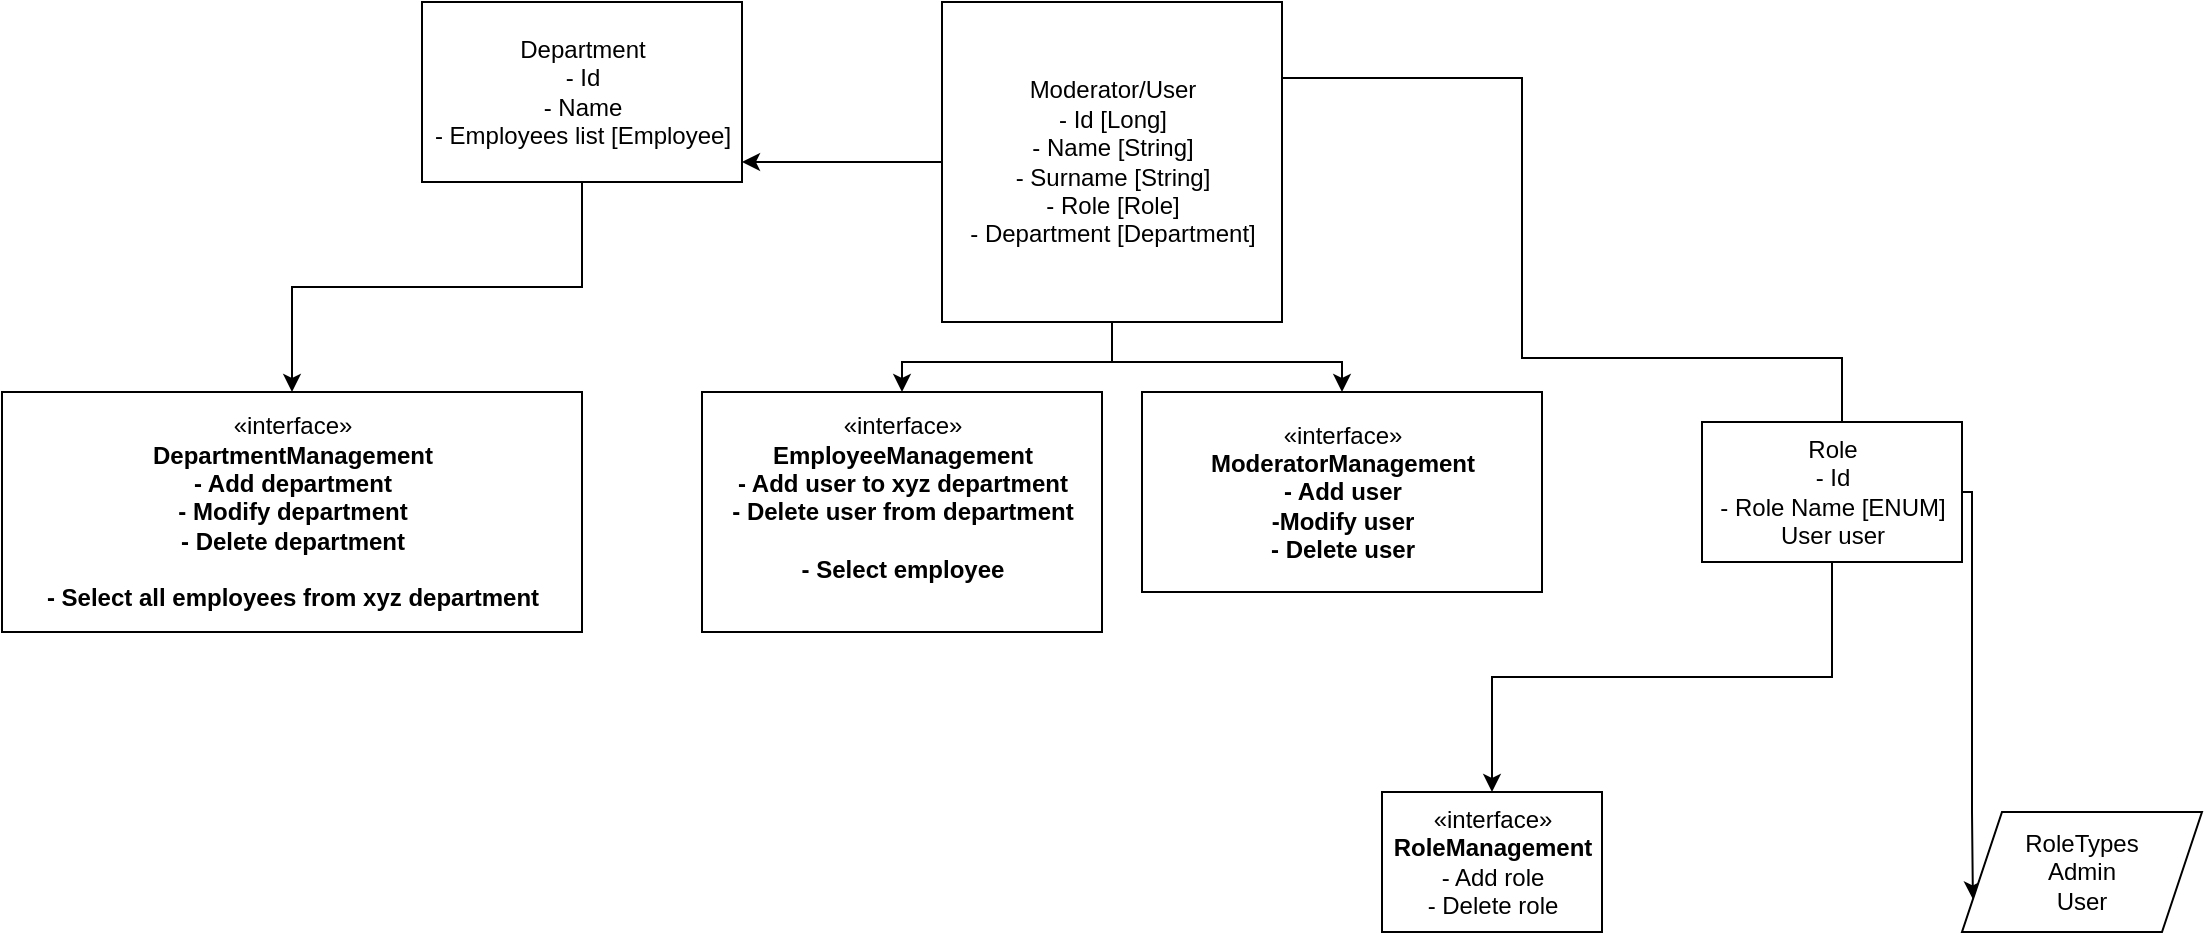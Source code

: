 <mxfile version="20.0.4" type="github">
  <diagram id="EJW0XWAwsS02BqIQmGmw" name="Page-1">
    <mxGraphModel dx="1185" dy="638" grid="1" gridSize="10" guides="1" tooltips="1" connect="1" arrows="1" fold="1" page="1" pageScale="1" pageWidth="850" pageHeight="1100" math="0" shadow="0">
      <root>
        <mxCell id="0" />
        <mxCell id="1" parent="0" />
        <mxCell id="zrfV_pOzWzv9Eb-I9XOB-12" style="edgeStyle=orthogonalEdgeStyle;rounded=0;orthogonalLoop=1;jettySize=auto;html=1;entryX=0;entryY=0.25;entryDx=0;entryDy=0;" parent="1" source="zrfV_pOzWzv9Eb-I9XOB-2" target="zrfV_pOzWzv9Eb-I9XOB-4" edge="1">
          <mxGeometry relative="1" as="geometry">
            <Array as="points">
              <mxPoint x="1150" y="183" />
              <mxPoint x="1150" y="323" />
              <mxPoint x="1310" y="323" />
              <mxPoint x="1310" y="372" />
            </Array>
          </mxGeometry>
        </mxCell>
        <mxCell id="zrfV_pOzWzv9Eb-I9XOB-19" style="edgeStyle=orthogonalEdgeStyle;rounded=0;orthogonalLoop=1;jettySize=auto;html=1;" parent="1" source="zrfV_pOzWzv9Eb-I9XOB-2" target="zrfV_pOzWzv9Eb-I9XOB-18" edge="1">
          <mxGeometry relative="1" as="geometry">
            <Array as="points">
              <mxPoint x="620" y="190" />
            </Array>
          </mxGeometry>
        </mxCell>
        <mxCell id="nUNrwBwxRmrl5PXfhUrE-2" style="edgeStyle=orthogonalEdgeStyle;rounded=0;orthogonalLoop=1;jettySize=auto;html=1;exitX=0.5;exitY=1;exitDx=0;exitDy=0;entryX=0.5;entryY=0;entryDx=0;entryDy=0;" edge="1" parent="1" source="zrfV_pOzWzv9Eb-I9XOB-2" target="zrfV_pOzWzv9Eb-I9XOB-22">
          <mxGeometry relative="1" as="geometry">
            <Array as="points">
              <mxPoint x="945" y="325" />
              <mxPoint x="1060" y="325" />
            </Array>
          </mxGeometry>
        </mxCell>
        <mxCell id="nUNrwBwxRmrl5PXfhUrE-3" style="edgeStyle=orthogonalEdgeStyle;rounded=0;orthogonalLoop=1;jettySize=auto;html=1;exitX=0.5;exitY=1;exitDx=0;exitDy=0;" edge="1" parent="1" source="zrfV_pOzWzv9Eb-I9XOB-2" target="zrfV_pOzWzv9Eb-I9XOB-21">
          <mxGeometry relative="1" as="geometry" />
        </mxCell>
        <mxCell id="zrfV_pOzWzv9Eb-I9XOB-2" value="Moderator/User&lt;br&gt;- Id [Long]&lt;br&gt;- Name [String]&lt;br&gt;- Surname [String]&lt;br&gt;- Role [Role]&lt;br&gt;- Department [Department]" style="html=1;" parent="1" vertex="1">
          <mxGeometry x="860" y="145" width="170" height="160" as="geometry" />
        </mxCell>
        <mxCell id="zrfV_pOzWzv9Eb-I9XOB-13" style="edgeStyle=orthogonalEdgeStyle;rounded=0;orthogonalLoop=1;jettySize=auto;html=1;entryX=1;entryY=0.25;entryDx=0;entryDy=0;" parent="1" source="zrfV_pOzWzv9Eb-I9XOB-4" target="zrfV_pOzWzv9Eb-I9XOB-6" edge="1">
          <mxGeometry relative="1" as="geometry">
            <Array as="points">
              <mxPoint x="1375" y="390" />
              <mxPoint x="1375" y="550" />
            </Array>
          </mxGeometry>
        </mxCell>
        <mxCell id="nUNrwBwxRmrl5PXfhUrE-6" style="edgeStyle=orthogonalEdgeStyle;rounded=0;orthogonalLoop=1;jettySize=auto;html=1;exitX=0.5;exitY=1;exitDx=0;exitDy=0;" edge="1" parent="1" source="zrfV_pOzWzv9Eb-I9XOB-4" target="nUNrwBwxRmrl5PXfhUrE-1">
          <mxGeometry relative="1" as="geometry" />
        </mxCell>
        <mxCell id="zrfV_pOzWzv9Eb-I9XOB-4" value="Role&lt;br&gt;- Id&lt;br&gt;- Role Name [ENUM]&lt;br&gt;User user" style="html=1;" parent="1" vertex="1">
          <mxGeometry x="1240" y="355" width="130" height="70" as="geometry" />
        </mxCell>
        <mxCell id="zrfV_pOzWzv9Eb-I9XOB-6" value="RoleTypes&lt;br&gt;Admin&lt;br&gt;User" style="shape=parallelogram;perimeter=parallelogramPerimeter;whiteSpace=wrap;html=1;fixedSize=1;direction=west;" parent="1" vertex="1">
          <mxGeometry x="1370" y="550" width="120" height="60" as="geometry" />
        </mxCell>
        <mxCell id="nUNrwBwxRmrl5PXfhUrE-5" style="edgeStyle=orthogonalEdgeStyle;rounded=0;orthogonalLoop=1;jettySize=auto;html=1;exitX=0.5;exitY=1;exitDx=0;exitDy=0;" edge="1" parent="1" source="zrfV_pOzWzv9Eb-I9XOB-18" target="zrfV_pOzWzv9Eb-I9XOB-23">
          <mxGeometry relative="1" as="geometry" />
        </mxCell>
        <mxCell id="zrfV_pOzWzv9Eb-I9XOB-18" value="Department&lt;br&gt;- Id&lt;br&gt;- Name&lt;br&gt;- Employees list [Employee]" style="html=1;" parent="1" vertex="1">
          <mxGeometry x="600" y="145" width="160" height="90" as="geometry" />
        </mxCell>
        <mxCell id="zrfV_pOzWzv9Eb-I9XOB-21" value="«interface»&lt;br&gt;&lt;b&gt;EmployeeManagement&lt;br&gt;- Add user to xyz department&lt;br&gt;- Delete user from department&lt;br&gt;&lt;br&gt;- Select employee&lt;br&gt;&lt;br&gt;&lt;/b&gt;" style="html=1;" parent="1" vertex="1">
          <mxGeometry x="740" y="340" width="200" height="120" as="geometry" />
        </mxCell>
        <mxCell id="zrfV_pOzWzv9Eb-I9XOB-22" value="«interface»&lt;br&gt;&lt;b&gt;ModeratorManagement&lt;br&gt;- Add user&lt;br&gt;-Modify user&lt;br&gt;- Delete user&lt;br&gt;&lt;/b&gt;" style="html=1;" parent="1" vertex="1">
          <mxGeometry x="960" y="340" width="200" height="100" as="geometry" />
        </mxCell>
        <mxCell id="zrfV_pOzWzv9Eb-I9XOB-23" value="«interface»&lt;br&gt;&lt;b&gt;DepartmentManagement&lt;br&gt;- Add department&lt;br&gt;- Modify department&lt;br&gt;- Delete department&lt;br&gt;&lt;br&gt;- Select all employees from xyz department&lt;br&gt;&lt;/b&gt;" style="html=1;" parent="1" vertex="1">
          <mxGeometry x="390" y="340" width="290" height="120" as="geometry" />
        </mxCell>
        <mxCell id="nUNrwBwxRmrl5PXfhUrE-1" value="«interface»&lt;br&gt;&lt;b&gt;RoleManagement&lt;br&gt;&lt;/b&gt;- Add role&lt;br&gt;- Delete role" style="html=1;" vertex="1" parent="1">
          <mxGeometry x="1080" y="540" width="110" height="70" as="geometry" />
        </mxCell>
      </root>
    </mxGraphModel>
  </diagram>
</mxfile>

